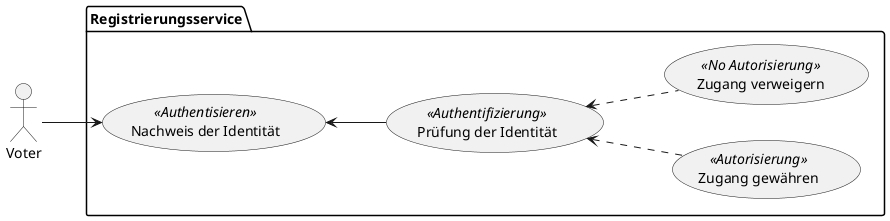 @startuml
left to right direction
actor Voter as v

package Registrierungsservice {
  usecase (Nachweis der Identität) << Authentisieren >>    as UC1
  usecase (Prüfung der Identität)  << Authentifizierung >> as UC2
  usecase (Zugang gewähren)        << Autorisierung >>     as UC3
  usecase (Zugang verweigern)      << No Autorisierung >>     as UC4
}

v --> UC1
UC1 <-- UC2
UC2 <.. UC3
UC2 <.. UC4
@enduml
